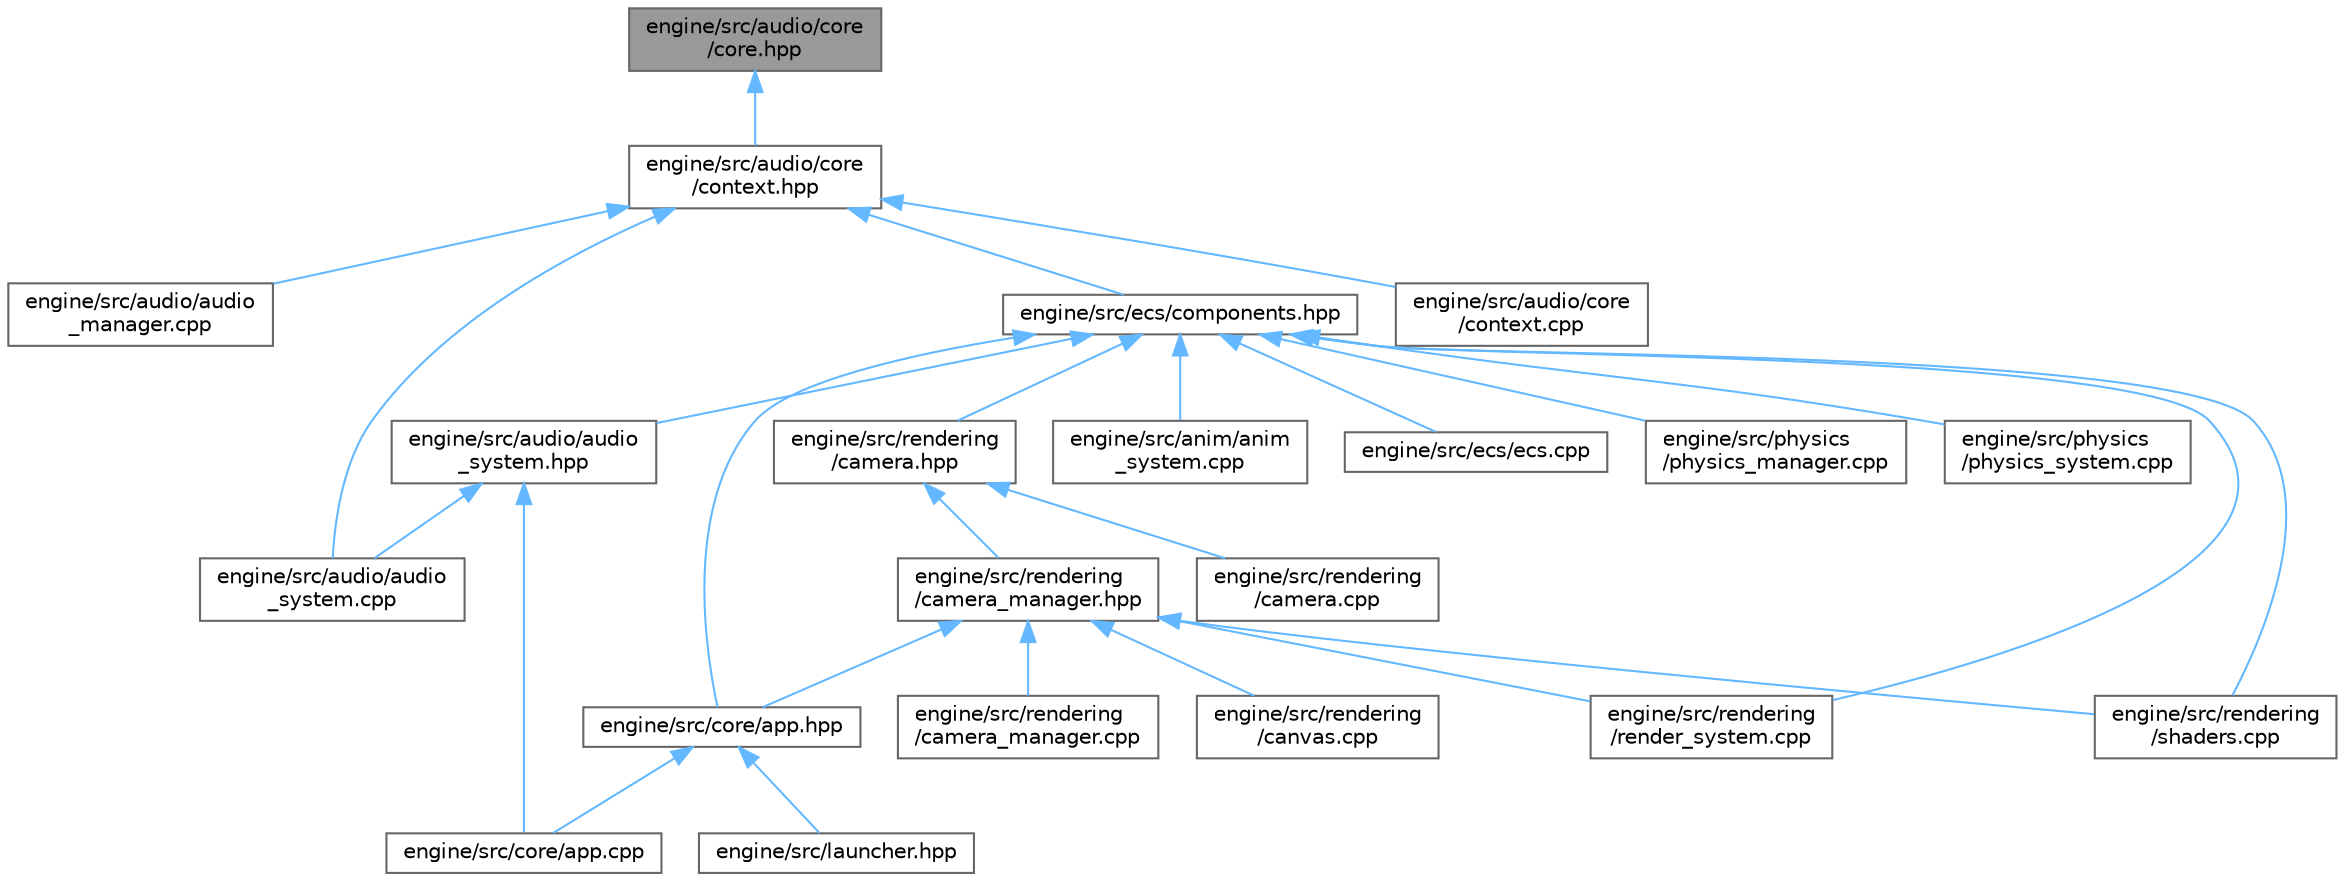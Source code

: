digraph "engine/src/audio/core/core.hpp"
{
 // LATEX_PDF_SIZE
  bgcolor="transparent";
  edge [fontname=Helvetica,fontsize=10,labelfontname=Helvetica,labelfontsize=10];
  node [fontname=Helvetica,fontsize=10,shape=box,height=0.2,width=0.4];
  Node1 [id="Node000001",label="engine/src/audio/core\l/core.hpp",height=0.2,width=0.4,color="gray40", fillcolor="grey60", style="filled", fontcolor="black",tooltip=" "];
  Node1 -> Node2 [id="edge76_Node000001_Node000002",dir="back",color="steelblue1",style="solid",tooltip=" "];
  Node2 [id="Node000002",label="engine/src/audio/core\l/context.hpp",height=0.2,width=0.4,color="grey40", fillcolor="white", style="filled",URL="$audio_2core_2context_8hpp.html",tooltip=" "];
  Node2 -> Node3 [id="edge77_Node000002_Node000003",dir="back",color="steelblue1",style="solid",tooltip=" "];
  Node3 [id="Node000003",label="engine/src/audio/audio\l_manager.cpp",height=0.2,width=0.4,color="grey40", fillcolor="white", style="filled",URL="$audio__manager_8cpp.html",tooltip=" "];
  Node2 -> Node4 [id="edge78_Node000002_Node000004",dir="back",color="steelblue1",style="solid",tooltip=" "];
  Node4 [id="Node000004",label="engine/src/audio/audio\l_system.cpp",height=0.2,width=0.4,color="grey40", fillcolor="white", style="filled",URL="$audio__system_8cpp.html",tooltip=" "];
  Node2 -> Node5 [id="edge79_Node000002_Node000005",dir="back",color="steelblue1",style="solid",tooltip=" "];
  Node5 [id="Node000005",label="engine/src/audio/core\l/context.cpp",height=0.2,width=0.4,color="grey40", fillcolor="white", style="filled",URL="$audio_2core_2context_8cpp.html",tooltip=" "];
  Node2 -> Node6 [id="edge80_Node000002_Node000006",dir="back",color="steelblue1",style="solid",tooltip=" "];
  Node6 [id="Node000006",label="engine/src/ecs/components.hpp",height=0.2,width=0.4,color="grey40", fillcolor="white", style="filled",URL="$components_8hpp.html",tooltip=" "];
  Node6 -> Node7 [id="edge81_Node000006_Node000007",dir="back",color="steelblue1",style="solid",tooltip=" "];
  Node7 [id="Node000007",label="engine/src/anim/anim\l_system.cpp",height=0.2,width=0.4,color="grey40", fillcolor="white", style="filled",URL="$anim__system_8cpp.html",tooltip=" "];
  Node6 -> Node8 [id="edge82_Node000006_Node000008",dir="back",color="steelblue1",style="solid",tooltip=" "];
  Node8 [id="Node000008",label="engine/src/audio/audio\l_system.hpp",height=0.2,width=0.4,color="grey40", fillcolor="white", style="filled",URL="$audio__system_8hpp.html",tooltip=" "];
  Node8 -> Node4 [id="edge83_Node000008_Node000004",dir="back",color="steelblue1",style="solid",tooltip=" "];
  Node8 -> Node9 [id="edge84_Node000008_Node000009",dir="back",color="steelblue1",style="solid",tooltip=" "];
  Node9 [id="Node000009",label="engine/src/core/app.cpp",height=0.2,width=0.4,color="grey40", fillcolor="white", style="filled",URL="$app_8cpp.html",tooltip=" "];
  Node6 -> Node10 [id="edge85_Node000006_Node000010",dir="back",color="steelblue1",style="solid",tooltip=" "];
  Node10 [id="Node000010",label="engine/src/core/app.hpp",height=0.2,width=0.4,color="grey40", fillcolor="white", style="filled",URL="$app_8hpp.html",tooltip=" "];
  Node10 -> Node9 [id="edge86_Node000010_Node000009",dir="back",color="steelblue1",style="solid",tooltip=" "];
  Node10 -> Node11 [id="edge87_Node000010_Node000011",dir="back",color="steelblue1",style="solid",tooltip=" "];
  Node11 [id="Node000011",label="engine/src/launcher.hpp",height=0.2,width=0.4,color="grey40", fillcolor="white", style="filled",URL="$launcher_8hpp.html",tooltip=" "];
  Node6 -> Node12 [id="edge88_Node000006_Node000012",dir="back",color="steelblue1",style="solid",tooltip=" "];
  Node12 [id="Node000012",label="engine/src/ecs/ecs.cpp",height=0.2,width=0.4,color="grey40", fillcolor="white", style="filled",URL="$ecs_8cpp.html",tooltip=" "];
  Node6 -> Node13 [id="edge89_Node000006_Node000013",dir="back",color="steelblue1",style="solid",tooltip=" "];
  Node13 [id="Node000013",label="engine/src/physics\l/physics_manager.cpp",height=0.2,width=0.4,color="grey40", fillcolor="white", style="filled",URL="$physics__manager_8cpp.html",tooltip=" "];
  Node6 -> Node14 [id="edge90_Node000006_Node000014",dir="back",color="steelblue1",style="solid",tooltip=" "];
  Node14 [id="Node000014",label="engine/src/physics\l/physics_system.cpp",height=0.2,width=0.4,color="grey40", fillcolor="white", style="filled",URL="$physics__system_8cpp.html",tooltip=" "];
  Node6 -> Node15 [id="edge91_Node000006_Node000015",dir="back",color="steelblue1",style="solid",tooltip=" "];
  Node15 [id="Node000015",label="engine/src/rendering\l/camera.hpp",height=0.2,width=0.4,color="grey40", fillcolor="white", style="filled",URL="$camera_8hpp.html",tooltip=" "];
  Node15 -> Node16 [id="edge92_Node000015_Node000016",dir="back",color="steelblue1",style="solid",tooltip=" "];
  Node16 [id="Node000016",label="engine/src/rendering\l/camera.cpp",height=0.2,width=0.4,color="grey40", fillcolor="white", style="filled",URL="$camera_8cpp.html",tooltip=" "];
  Node15 -> Node17 [id="edge93_Node000015_Node000017",dir="back",color="steelblue1",style="solid",tooltip=" "];
  Node17 [id="Node000017",label="engine/src/rendering\l/camera_manager.hpp",height=0.2,width=0.4,color="grey40", fillcolor="white", style="filled",URL="$camera__manager_8hpp.html",tooltip=" "];
  Node17 -> Node10 [id="edge94_Node000017_Node000010",dir="back",color="steelblue1",style="solid",tooltip=" "];
  Node17 -> Node18 [id="edge95_Node000017_Node000018",dir="back",color="steelblue1",style="solid",tooltip=" "];
  Node18 [id="Node000018",label="engine/src/rendering\l/camera_manager.cpp",height=0.2,width=0.4,color="grey40", fillcolor="white", style="filled",URL="$camera__manager_8cpp.html",tooltip=" "];
  Node17 -> Node19 [id="edge96_Node000017_Node000019",dir="back",color="steelblue1",style="solid",tooltip=" "];
  Node19 [id="Node000019",label="engine/src/rendering\l/canvas.cpp",height=0.2,width=0.4,color="grey40", fillcolor="white", style="filled",URL="$canvas_8cpp.html",tooltip=" "];
  Node17 -> Node20 [id="edge97_Node000017_Node000020",dir="back",color="steelblue1",style="solid",tooltip=" "];
  Node20 [id="Node000020",label="engine/src/rendering\l/render_system.cpp",height=0.2,width=0.4,color="grey40", fillcolor="white", style="filled",URL="$render__system_8cpp.html",tooltip=" "];
  Node17 -> Node21 [id="edge98_Node000017_Node000021",dir="back",color="steelblue1",style="solid",tooltip=" "];
  Node21 [id="Node000021",label="engine/src/rendering\l/shaders.cpp",height=0.2,width=0.4,color="grey40", fillcolor="white", style="filled",URL="$shaders_8cpp.html",tooltip=" "];
  Node6 -> Node20 [id="edge99_Node000006_Node000020",dir="back",color="steelblue1",style="solid",tooltip=" "];
  Node6 -> Node21 [id="edge100_Node000006_Node000021",dir="back",color="steelblue1",style="solid",tooltip=" "];
}
